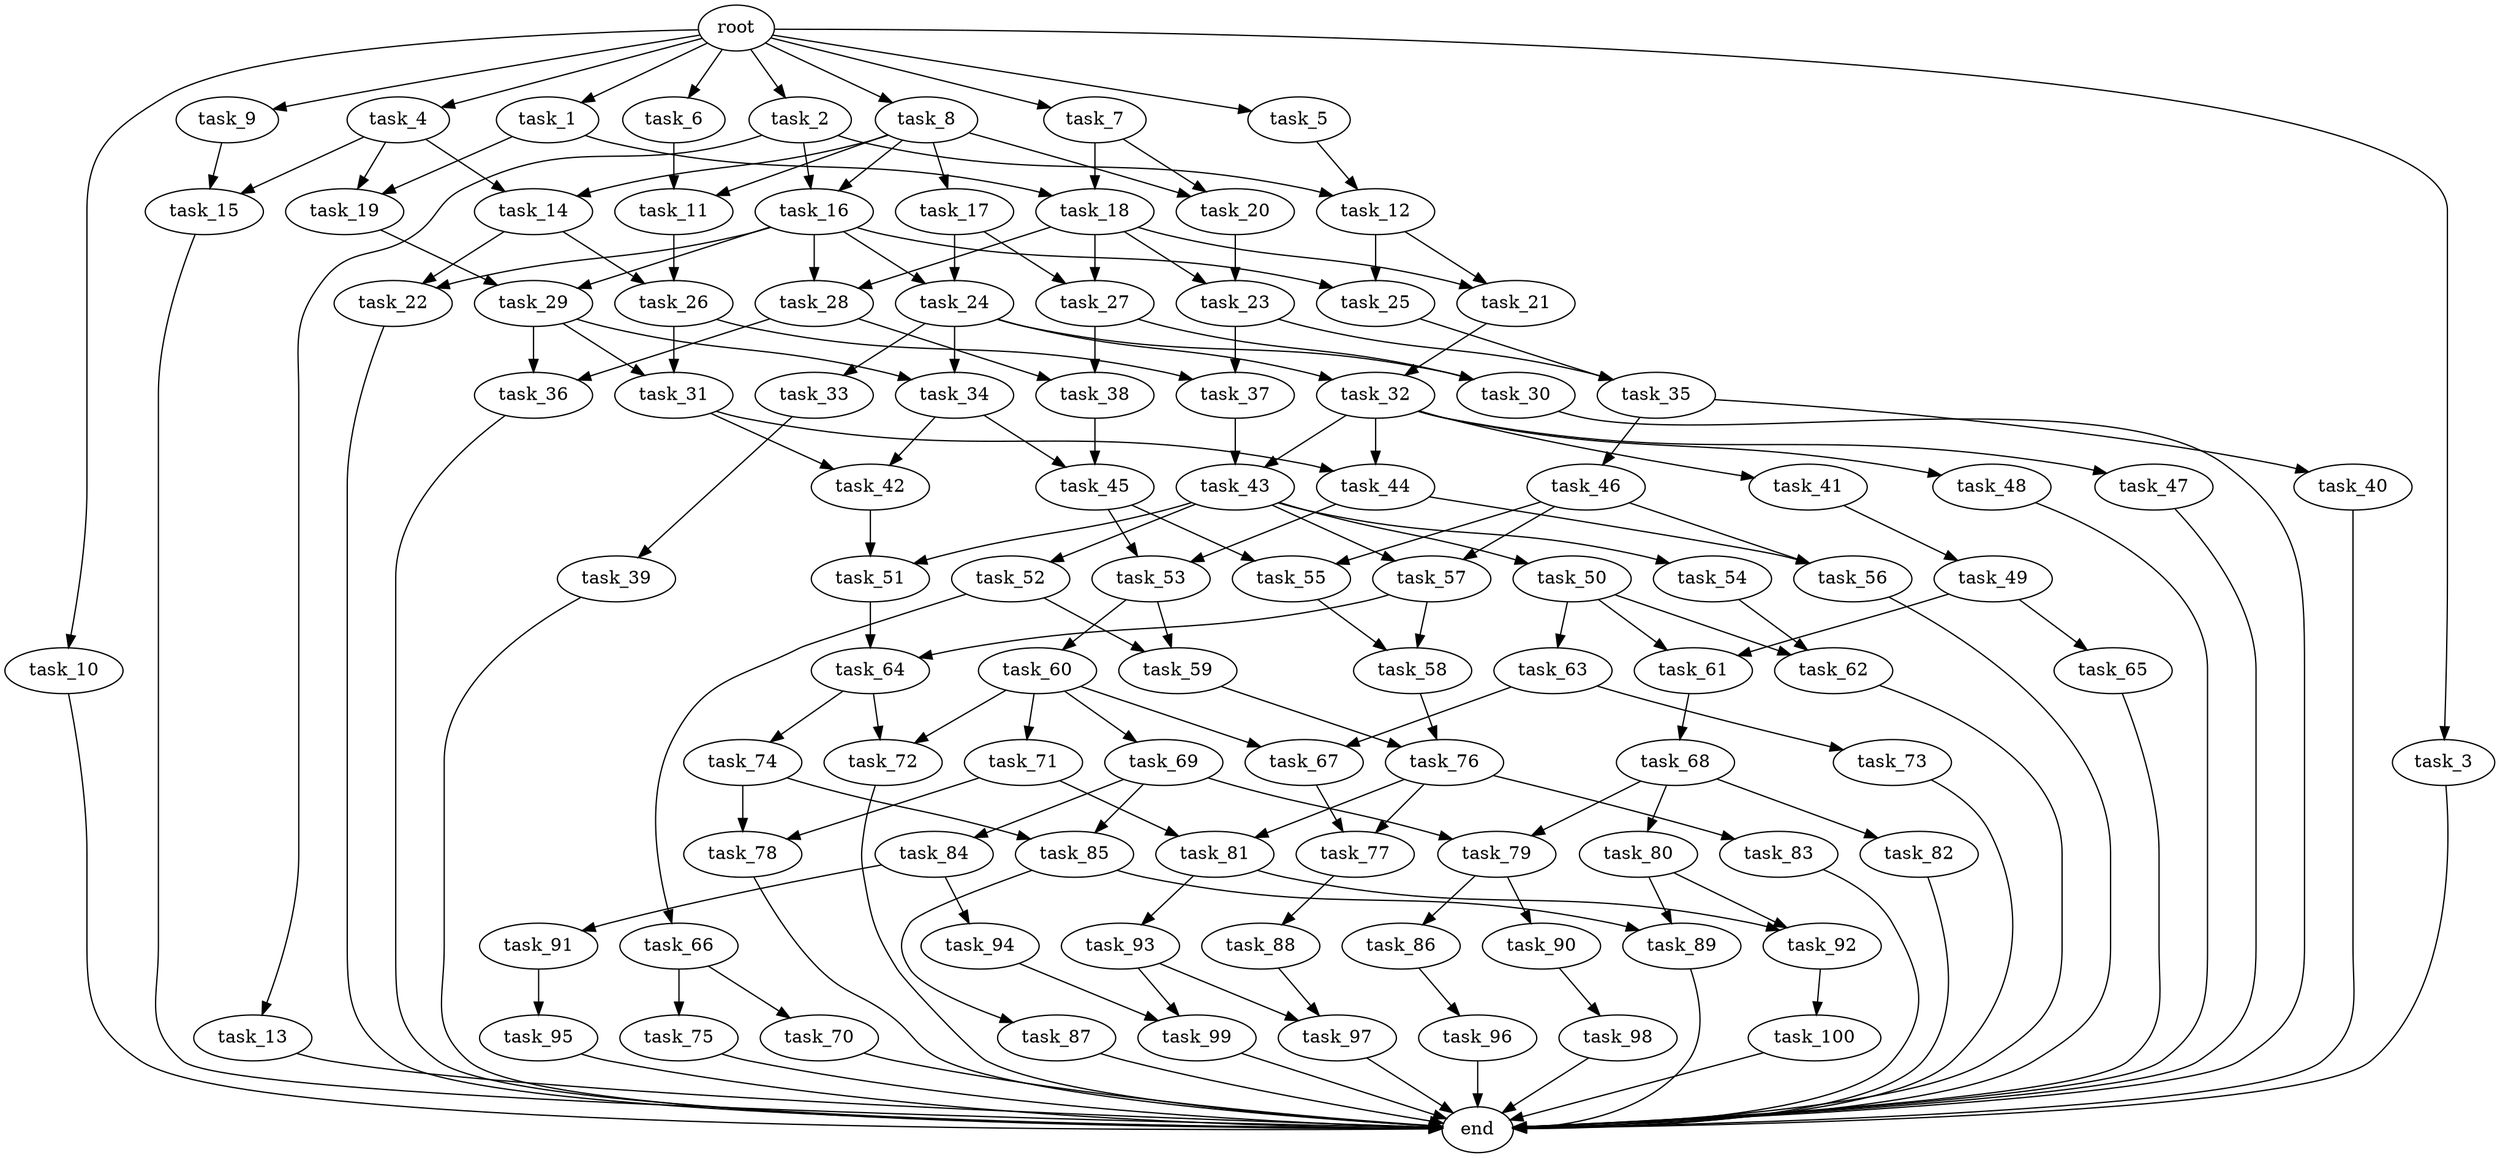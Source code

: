 digraph G {
  task_13 [size="3.019483e+09"];
  task_10 [size="2.847705e+09"];
  task_84 [size="3.350674e+09"];
  task_54 [size="2.025618e+09"];
  task_50 [size="1.683225e+09"];
  task_58 [size="2.063129e+09"];
  task_14 [size="4.360597e+09"];
  root [size="0.000000e+00"];
  task_68 [size="3.243095e+09"];
  task_15 [size="3.558254e+09"];
  task_1 [size="1.887192e+09"];
  task_82 [size="2.965598e+09"];
  task_35 [size="5.130415e+08"];
  task_17 [size="4.103554e+09"];
  task_79 [size="1.466588e+09"];
  task_24 [size="4.519192e+09"];
  task_7 [size="8.096314e+08"];
  task_37 [size="4.048328e+09"];
  task_69 [size="9.864566e+07"];
  task_87 [size="4.562942e+09"];
  task_16 [size="2.037645e+09"];
  task_25 [size="6.520055e+07"];
  task_22 [size="3.414124e+09"];
  task_99 [size="1.188974e+09"];
  task_9 [size="4.925745e+09"];
  task_12 [size="4.040701e+09"];
  task_38 [size="2.306091e+09"];
  task_8 [size="2.409719e+09"];
  task_62 [size="2.447492e+09"];
  task_93 [size="3.900292e+09"];
  task_48 [size="4.830631e+09"];
  task_20 [size="5.288342e+08"];
  task_65 [size="3.727414e+09"];
  task_41 [size="4.756906e+09"];
  task_2 [size="4.968725e+09"];
  task_85 [size="1.255376e+09"];
  task_33 [size="3.162870e+08"];
  task_43 [size="3.771763e+09"];
  task_52 [size="1.548011e+09"];
  task_56 [size="2.968899e+09"];
  task_98 [size="2.375689e+09"];
  task_90 [size="2.247470e+09"];
  task_5 [size="2.881277e+09"];
  task_29 [size="1.712602e+09"];
  task_44 [size="1.826687e+09"];
  task_59 [size="3.027405e+09"];
  task_26 [size="2.283442e+09"];
  task_67 [size="2.843068e+08"];
  task_34 [size="4.834790e+09"];
  task_23 [size="1.579972e+09"];
  task_42 [size="1.662720e+09"];
  task_80 [size="1.847589e+09"];
  task_31 [size="3.689382e+09"];
  task_36 [size="1.584730e+09"];
  task_3 [size="6.611318e+08"];
  task_94 [size="3.028962e+09"];
  task_19 [size="4.091283e+09"];
  task_92 [size="4.771623e+09"];
  task_91 [size="3.506372e+09"];
  task_66 [size="4.578543e+09"];
  task_81 [size="5.692389e+08"];
  task_40 [size="3.326756e+09"];
  task_55 [size="2.018601e+09"];
  task_73 [size="3.366438e+09"];
  task_51 [size="1.679100e+09"];
  task_45 [size="2.687938e+09"];
  task_39 [size="2.168670e+09"];
  task_74 [size="2.979817e+07"];
  task_63 [size="3.363571e+09"];
  task_61 [size="3.464797e+09"];
  task_46 [size="2.156760e+09"];
  task_70 [size="3.074930e+09"];
  task_30 [size="1.563053e+09"];
  task_6 [size="1.097896e+09"];
  task_77 [size="3.827410e+09"];
  task_95 [size="2.130964e+09"];
  task_4 [size="3.449612e+09"];
  task_21 [size="2.873997e+09"];
  task_72 [size="4.452576e+09"];
  task_75 [size="3.479659e+09"];
  task_78 [size="4.526041e+09"];
  task_88 [size="1.567610e+09"];
  task_28 [size="4.770486e+09"];
  task_86 [size="3.721366e+08"];
  task_32 [size="3.817270e+09"];
  task_97 [size="1.394018e+09"];
  task_47 [size="2.574901e+08"];
  end [size="0.000000e+00"];
  task_71 [size="1.105013e+09"];
  task_89 [size="3.985380e+09"];
  task_49 [size="4.220530e+09"];
  task_53 [size="4.357317e+09"];
  task_100 [size="4.000627e+09"];
  task_57 [size="3.855139e+09"];
  task_96 [size="1.588190e+09"];
  task_64 [size="8.890925e+08"];
  task_83 [size="3.146742e+09"];
  task_27 [size="3.334637e+09"];
  task_11 [size="1.234566e+09"];
  task_76 [size="3.609104e+09"];
  task_18 [size="2.461084e+09"];
  task_60 [size="3.809849e+09"];

  task_13 -> end [size="1.000000e-12"];
  task_10 -> end [size="1.000000e-12"];
  task_84 -> task_94 [size="6.701349e+08"];
  task_84 -> task_91 [size="6.701349e+08"];
  task_54 -> task_62 [size="4.051237e+08"];
  task_50 -> task_62 [size="3.366450e+08"];
  task_50 -> task_63 [size="3.366450e+08"];
  task_50 -> task_61 [size="3.366450e+08"];
  task_58 -> task_76 [size="2.063129e+08"];
  task_14 -> task_22 [size="4.360597e+08"];
  task_14 -> task_26 [size="4.360597e+08"];
  root -> task_1 [size="1.000000e-12"];
  root -> task_6 [size="1.000000e-12"];
  root -> task_8 [size="1.000000e-12"];
  root -> task_5 [size="1.000000e-12"];
  root -> task_7 [size="1.000000e-12"];
  root -> task_3 [size="1.000000e-12"];
  root -> task_10 [size="1.000000e-12"];
  root -> task_4 [size="1.000000e-12"];
  root -> task_9 [size="1.000000e-12"];
  root -> task_2 [size="1.000000e-12"];
  task_68 -> task_79 [size="6.486191e+08"];
  task_68 -> task_80 [size="6.486191e+08"];
  task_68 -> task_82 [size="6.486191e+08"];
  task_15 -> end [size="1.000000e-12"];
  task_1 -> task_18 [size="3.774383e+08"];
  task_1 -> task_19 [size="3.774383e+08"];
  task_82 -> end [size="1.000000e-12"];
  task_35 -> task_40 [size="5.130415e+07"];
  task_35 -> task_46 [size="5.130415e+07"];
  task_17 -> task_24 [size="8.207109e+08"];
  task_17 -> task_27 [size="8.207109e+08"];
  task_79 -> task_86 [size="1.466588e+08"];
  task_79 -> task_90 [size="1.466588e+08"];
  task_24 -> task_34 [size="4.519192e+08"];
  task_24 -> task_33 [size="4.519192e+08"];
  task_24 -> task_30 [size="4.519192e+08"];
  task_24 -> task_32 [size="4.519192e+08"];
  task_7 -> task_20 [size="1.619263e+08"];
  task_7 -> task_18 [size="1.619263e+08"];
  task_37 -> task_43 [size="4.048328e+08"];
  task_69 -> task_85 [size="1.972913e+07"];
  task_69 -> task_84 [size="1.972913e+07"];
  task_69 -> task_79 [size="1.972913e+07"];
  task_87 -> end [size="1.000000e-12"];
  task_16 -> task_29 [size="2.037645e+08"];
  task_16 -> task_25 [size="2.037645e+08"];
  task_16 -> task_24 [size="2.037645e+08"];
  task_16 -> task_28 [size="2.037645e+08"];
  task_16 -> task_22 [size="2.037645e+08"];
  task_25 -> task_35 [size="6.520055e+06"];
  task_22 -> end [size="1.000000e-12"];
  task_99 -> end [size="1.000000e-12"];
  task_9 -> task_15 [size="9.851489e+08"];
  task_12 -> task_25 [size="4.040701e+08"];
  task_12 -> task_21 [size="4.040701e+08"];
  task_38 -> task_45 [size="2.306091e+08"];
  task_8 -> task_17 [size="4.819437e+08"];
  task_8 -> task_14 [size="4.819437e+08"];
  task_8 -> task_16 [size="4.819437e+08"];
  task_8 -> task_11 [size="4.819437e+08"];
  task_8 -> task_20 [size="4.819437e+08"];
  task_62 -> end [size="1.000000e-12"];
  task_93 -> task_97 [size="7.800584e+08"];
  task_93 -> task_99 [size="7.800584e+08"];
  task_48 -> end [size="1.000000e-12"];
  task_20 -> task_23 [size="5.288342e+07"];
  task_65 -> end [size="1.000000e-12"];
  task_41 -> task_49 [size="9.513812e+08"];
  task_2 -> task_13 [size="9.937450e+08"];
  task_2 -> task_12 [size="9.937450e+08"];
  task_2 -> task_16 [size="9.937450e+08"];
  task_85 -> task_87 [size="1.255376e+08"];
  task_85 -> task_89 [size="1.255376e+08"];
  task_33 -> task_39 [size="6.325741e+07"];
  task_43 -> task_50 [size="3.771763e+08"];
  task_43 -> task_52 [size="3.771763e+08"];
  task_43 -> task_51 [size="3.771763e+08"];
  task_43 -> task_54 [size="3.771763e+08"];
  task_43 -> task_57 [size="3.771763e+08"];
  task_52 -> task_66 [size="3.096022e+08"];
  task_52 -> task_59 [size="3.096022e+08"];
  task_56 -> end [size="1.000000e-12"];
  task_98 -> end [size="1.000000e-12"];
  task_90 -> task_98 [size="4.494940e+08"];
  task_5 -> task_12 [size="5.762553e+08"];
  task_29 -> task_31 [size="1.712602e+08"];
  task_29 -> task_34 [size="1.712602e+08"];
  task_29 -> task_36 [size="1.712602e+08"];
  task_44 -> task_56 [size="1.826687e+08"];
  task_44 -> task_53 [size="1.826687e+08"];
  task_59 -> task_76 [size="3.027405e+08"];
  task_26 -> task_31 [size="2.283442e+08"];
  task_26 -> task_37 [size="2.283442e+08"];
  task_67 -> task_77 [size="2.843068e+07"];
  task_34 -> task_45 [size="4.834790e+08"];
  task_34 -> task_42 [size="4.834790e+08"];
  task_23 -> task_37 [size="1.579972e+08"];
  task_23 -> task_35 [size="1.579972e+08"];
  task_42 -> task_51 [size="1.662720e+08"];
  task_80 -> task_92 [size="3.695179e+08"];
  task_80 -> task_89 [size="3.695179e+08"];
  task_31 -> task_42 [size="3.689382e+08"];
  task_31 -> task_44 [size="3.689382e+08"];
  task_36 -> end [size="1.000000e-12"];
  task_3 -> end [size="1.000000e-12"];
  task_94 -> task_99 [size="6.057924e+08"];
  task_19 -> task_29 [size="4.091283e+08"];
  task_92 -> task_100 [size="4.771623e+08"];
  task_91 -> task_95 [size="7.012744e+08"];
  task_66 -> task_75 [size="9.157087e+08"];
  task_66 -> task_70 [size="9.157087e+08"];
  task_81 -> task_93 [size="5.692389e+07"];
  task_81 -> task_92 [size="5.692389e+07"];
  task_40 -> end [size="1.000000e-12"];
  task_55 -> task_58 [size="2.018601e+08"];
  task_73 -> end [size="1.000000e-12"];
  task_51 -> task_64 [size="1.679100e+08"];
  task_45 -> task_55 [size="2.687938e+08"];
  task_45 -> task_53 [size="2.687938e+08"];
  task_39 -> end [size="1.000000e-12"];
  task_74 -> task_78 [size="5.959634e+06"];
  task_74 -> task_85 [size="5.959634e+06"];
  task_63 -> task_67 [size="6.727143e+08"];
  task_63 -> task_73 [size="6.727143e+08"];
  task_61 -> task_68 [size="3.464797e+08"];
  task_46 -> task_55 [size="4.313519e+08"];
  task_46 -> task_56 [size="4.313519e+08"];
  task_46 -> task_57 [size="4.313519e+08"];
  task_70 -> end [size="1.000000e-12"];
  task_30 -> end [size="1.000000e-12"];
  task_6 -> task_11 [size="2.195791e+08"];
  task_77 -> task_88 [size="3.827410e+08"];
  task_95 -> end [size="1.000000e-12"];
  task_4 -> task_14 [size="6.899224e+08"];
  task_4 -> task_15 [size="6.899224e+08"];
  task_4 -> task_19 [size="6.899224e+08"];
  task_21 -> task_32 [size="2.873997e+08"];
  task_72 -> end [size="1.000000e-12"];
  task_75 -> end [size="1.000000e-12"];
  task_78 -> end [size="1.000000e-12"];
  task_88 -> task_97 [size="3.135220e+08"];
  task_28 -> task_36 [size="4.770486e+08"];
  task_28 -> task_38 [size="4.770486e+08"];
  task_86 -> task_96 [size="7.442732e+07"];
  task_32 -> task_47 [size="3.817270e+08"];
  task_32 -> task_48 [size="3.817270e+08"];
  task_32 -> task_41 [size="3.817270e+08"];
  task_32 -> task_44 [size="3.817270e+08"];
  task_32 -> task_43 [size="3.817270e+08"];
  task_97 -> end [size="1.000000e-12"];
  task_47 -> end [size="1.000000e-12"];
  task_71 -> task_78 [size="2.210026e+08"];
  task_71 -> task_81 [size="2.210026e+08"];
  task_89 -> end [size="1.000000e-12"];
  task_49 -> task_65 [size="8.441061e+08"];
  task_49 -> task_61 [size="8.441061e+08"];
  task_53 -> task_59 [size="4.357317e+08"];
  task_53 -> task_60 [size="4.357317e+08"];
  task_100 -> end [size="1.000000e-12"];
  task_57 -> task_64 [size="3.855139e+08"];
  task_57 -> task_58 [size="3.855139e+08"];
  task_96 -> end [size="1.000000e-12"];
  task_64 -> task_74 [size="8.890925e+07"];
  task_64 -> task_72 [size="8.890925e+07"];
  task_83 -> end [size="1.000000e-12"];
  task_27 -> task_30 [size="3.334637e+08"];
  task_27 -> task_38 [size="3.334637e+08"];
  task_11 -> task_26 [size="1.234566e+08"];
  task_76 -> task_77 [size="3.609104e+08"];
  task_76 -> task_81 [size="3.609104e+08"];
  task_76 -> task_83 [size="3.609104e+08"];
  task_18 -> task_23 [size="2.461084e+08"];
  task_18 -> task_28 [size="2.461084e+08"];
  task_18 -> task_21 [size="2.461084e+08"];
  task_18 -> task_27 [size="2.461084e+08"];
  task_60 -> task_67 [size="7.619699e+08"];
  task_60 -> task_69 [size="7.619699e+08"];
  task_60 -> task_71 [size="7.619699e+08"];
  task_60 -> task_72 [size="7.619699e+08"];
}
